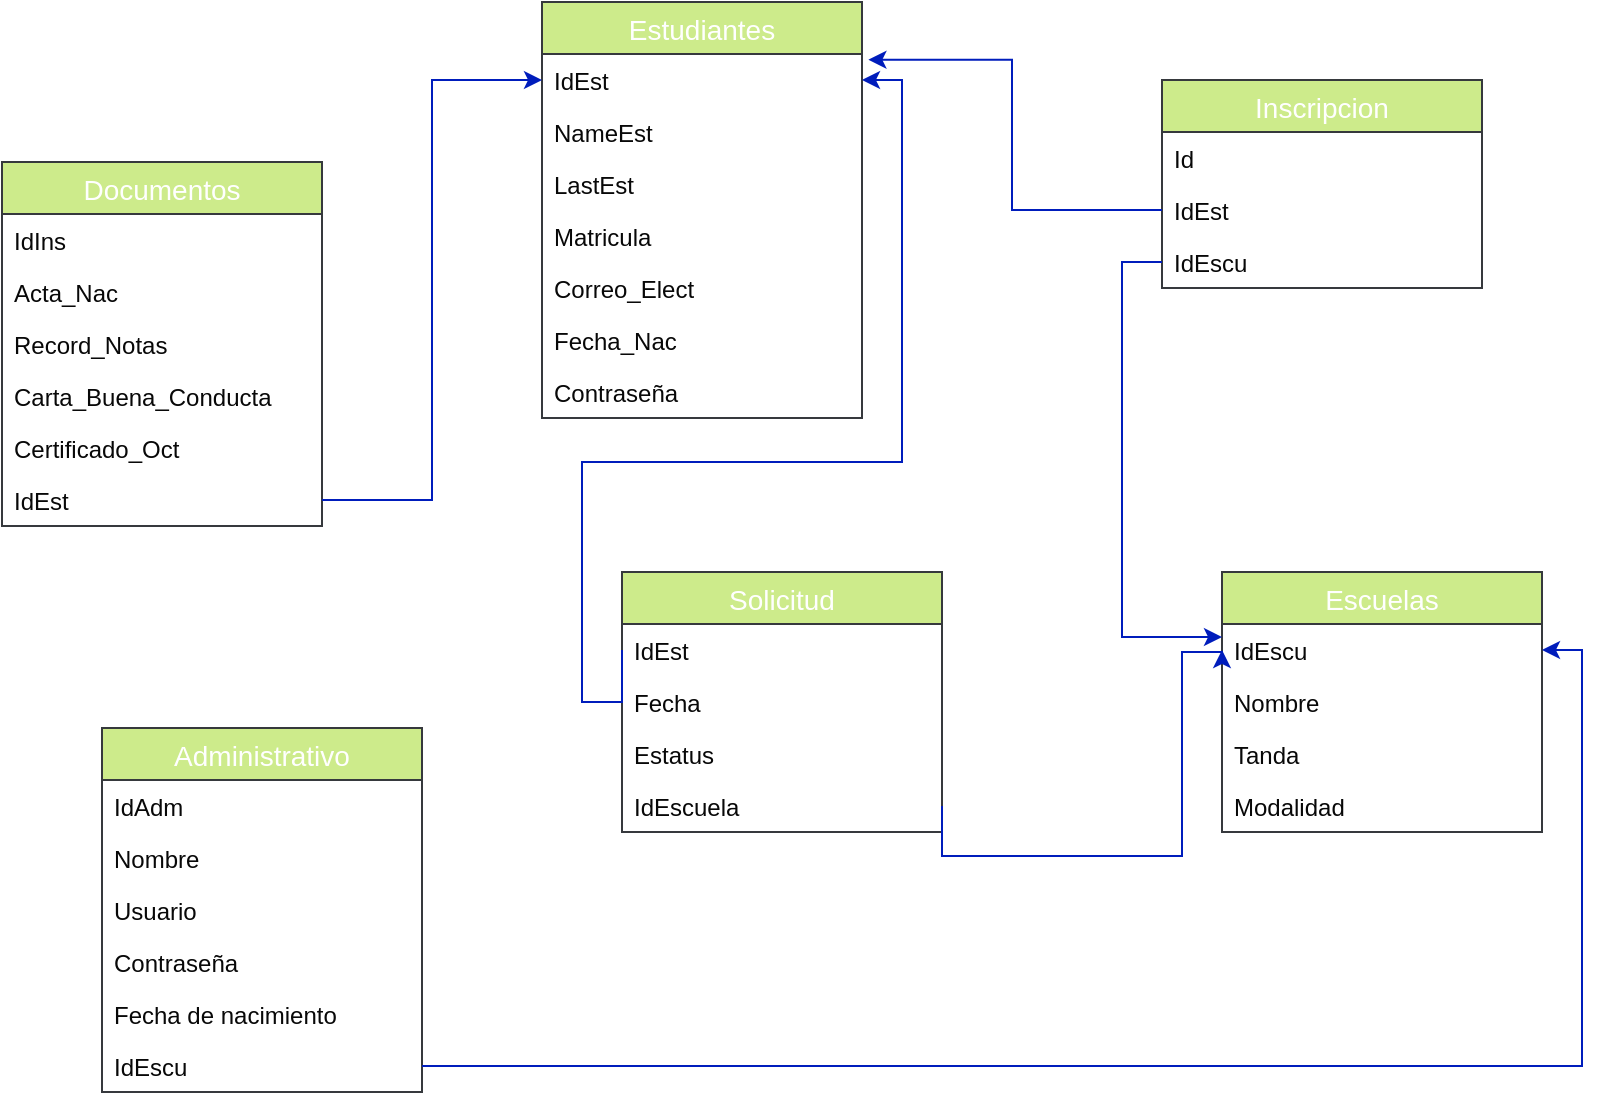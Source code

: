 <mxfile version="14.2.4" type="embed">
    <diagram id="1fxWAX3kiZkQ0nHTqvyn" name="Página-1">
        <mxGraphModel dx="1637" dy="433" grid="1" gridSize="10" guides="1" tooltips="1" connect="1" arrows="1" fold="1" page="1" pageScale="1" pageWidth="827" pageHeight="1169" math="0" shadow="0">
            <root>
                <mxCell id="0"/>
                <mxCell id="1" parent="0"/>
                <mxCell id="2" value="Escuelas" style="swimlane;fontStyle=0;childLayout=stackLayout;horizontal=1;startSize=26;horizontalStack=0;resizeParent=1;resizeParentMax=0;resizeLast=0;collapsible=1;marginBottom=0;swimlaneFillColor=#ffffff;align=center;fontSize=14;fillColor=#cdeb8b;strokeColor=#36393d;fontColor=#FFFFFF;" parent="1" vertex="1">
                    <mxGeometry x="-190" y="305" width="160" height="130" as="geometry"/>
                </mxCell>
                <mxCell id="3" value="IdEscu" style="text;spacingLeft=4;spacingRight=4;overflow=hidden;rotatable=0;points=[[0,0.5],[1,0.5]];portConstraint=eastwest;fontSize=12;fontColor=#080808;" parent="2" vertex="1">
                    <mxGeometry y="26" width="160" height="26" as="geometry"/>
                </mxCell>
                <mxCell id="4" value="Nombre" style="text;spacingLeft=4;spacingRight=4;overflow=hidden;rotatable=0;points=[[0,0.5],[1,0.5]];portConstraint=eastwest;fontSize=12;fontColor=#080808;" parent="2" vertex="1">
                    <mxGeometry y="52" width="160" height="26" as="geometry"/>
                </mxCell>
                <mxCell id="6" value="Tanda" style="text;spacingLeft=4;spacingRight=4;overflow=hidden;rotatable=0;points=[[0,0.5],[1,0.5]];portConstraint=eastwest;fontSize=12;fontColor=#080808;" parent="2" vertex="1">
                    <mxGeometry y="78" width="160" height="26" as="geometry"/>
                </mxCell>
                <mxCell id="7" value="Modalidad" style="text;spacingLeft=4;spacingRight=4;overflow=hidden;rotatable=0;points=[[0,0.5],[1,0.5]];portConstraint=eastwest;fontSize=12;fontColor=#080808;" parent="2" vertex="1">
                    <mxGeometry y="104" width="160" height="26" as="geometry"/>
                </mxCell>
                <mxCell id="8" value="Estudiantes" style="swimlane;fontStyle=0;childLayout=stackLayout;horizontal=1;startSize=26;horizontalStack=0;resizeParent=1;resizeParentMax=0;resizeLast=0;collapsible=1;marginBottom=0;swimlaneFillColor=#ffffff;align=center;fontSize=14;fillColor=#cdeb8b;strokeColor=#36393d;fontColor=#FFFFFF;" parent="1" vertex="1">
                    <mxGeometry x="-530" y="20" width="160" height="208" as="geometry">
                        <mxRectangle x="-530" y="20" width="110" height="26" as="alternateBounds"/>
                    </mxGeometry>
                </mxCell>
                <mxCell id="9" value="IdEst" style="text;spacingLeft=4;spacingRight=4;overflow=hidden;rotatable=0;points=[[0,0.5],[1,0.5]];portConstraint=eastwest;fontSize=12;fontColor=#080808;" parent="8" vertex="1">
                    <mxGeometry y="26" width="160" height="26" as="geometry"/>
                </mxCell>
                <mxCell id="10" value="NameEst" style="text;spacingLeft=4;spacingRight=4;overflow=hidden;rotatable=0;points=[[0,0.5],[1,0.5]];portConstraint=eastwest;fontSize=12;fontColor=#080808;" parent="8" vertex="1">
                    <mxGeometry y="52" width="160" height="26" as="geometry"/>
                </mxCell>
                <mxCell id="11" value="LastEst" style="text;spacingLeft=4;spacingRight=4;overflow=hidden;rotatable=0;points=[[0,0.5],[1,0.5]];portConstraint=eastwest;fontSize=12;fontColor=#080808;" parent="8" vertex="1">
                    <mxGeometry y="78" width="160" height="26" as="geometry"/>
                </mxCell>
                <mxCell id="12" value="Matricula" style="text;spacingLeft=4;spacingRight=4;overflow=hidden;rotatable=0;points=[[0,0.5],[1,0.5]];portConstraint=eastwest;fontSize=12;fontColor=#080808;" parent="8" vertex="1">
                    <mxGeometry y="104" width="160" height="26" as="geometry"/>
                </mxCell>
                <mxCell id="13" value="Correo_Elect" style="text;spacingLeft=4;spacingRight=4;overflow=hidden;rotatable=0;points=[[0,0.5],[1,0.5]];portConstraint=eastwest;fontSize=12;fontColor=#080808;" parent="8" vertex="1">
                    <mxGeometry y="130" width="160" height="26" as="geometry"/>
                </mxCell>
                <mxCell id="14" value="Fecha_Nac" style="text;spacingLeft=4;spacingRight=4;overflow=hidden;rotatable=0;points=[[0,0.5],[1,0.5]];portConstraint=eastwest;fontSize=12;fontColor=#080808;" parent="8" vertex="1">
                    <mxGeometry y="156" width="160" height="26" as="geometry"/>
                </mxCell>
                <mxCell id="15" value="Contraseña" style="text;spacingLeft=4;spacingRight=4;overflow=hidden;rotatable=0;points=[[0,0.5],[1,0.5]];portConstraint=eastwest;fontSize=12;fontColor=#080808;" parent="8" vertex="1">
                    <mxGeometry y="182" width="160" height="26" as="geometry"/>
                </mxCell>
                <mxCell id="17" value="Documentos" style="swimlane;fontStyle=0;childLayout=stackLayout;horizontal=1;startSize=26;horizontalStack=0;resizeParent=1;resizeParentMax=0;resizeLast=0;collapsible=1;marginBottom=0;swimlaneFillColor=#ffffff;align=center;fontSize=14;fillColor=#cdeb8b;strokeColor=#36393d;fontColor=#FFFFFF;" parent="1" vertex="1">
                    <mxGeometry x="-800" y="100" width="160" height="182" as="geometry">
                        <mxRectangle x="-800" y="100" width="110" height="26" as="alternateBounds"/>
                    </mxGeometry>
                </mxCell>
                <mxCell id="18" value="IdIns" style="text;spacingLeft=4;spacingRight=4;overflow=hidden;rotatable=0;points=[[0,0.5],[1,0.5]];portConstraint=eastwest;fontSize=12;fontColor=#080808;" parent="17" vertex="1">
                    <mxGeometry y="26" width="160" height="26" as="geometry"/>
                </mxCell>
                <mxCell id="19" value="Acta_Nac" style="text;spacingLeft=4;spacingRight=4;overflow=hidden;rotatable=0;points=[[0,0.5],[1,0.5]];portConstraint=eastwest;fontSize=12;fontColor=#080808;" parent="17" vertex="1">
                    <mxGeometry y="52" width="160" height="26" as="geometry"/>
                </mxCell>
                <mxCell id="20" value="Record_Notas" style="text;spacingLeft=4;spacingRight=4;overflow=hidden;rotatable=0;points=[[0,0.5],[1,0.5]];portConstraint=eastwest;fontSize=12;fontColor=#080808;" parent="17" vertex="1">
                    <mxGeometry y="78" width="160" height="26" as="geometry"/>
                </mxCell>
                <mxCell id="21" value="Carta_Buena_Conducta" style="text;spacingLeft=4;spacingRight=4;overflow=hidden;rotatable=0;points=[[0,0.5],[1,0.5]];portConstraint=eastwest;fontSize=12;fontColor=#080808;" parent="17" vertex="1">
                    <mxGeometry y="104" width="160" height="26" as="geometry"/>
                </mxCell>
                <mxCell id="22" value="Certificado_Oct" style="text;spacingLeft=4;spacingRight=4;overflow=hidden;rotatable=0;points=[[0,0.5],[1,0.5]];portConstraint=eastwest;fontSize=12;fontColor=#080808;" parent="17" vertex="1">
                    <mxGeometry y="130" width="160" height="26" as="geometry"/>
                </mxCell>
                <mxCell id="23" value="IdEst" style="text;spacingLeft=4;spacingRight=4;overflow=hidden;rotatable=0;points=[[0,0.5],[1,0.5]];portConstraint=eastwest;fontSize=12;fontColor=#080808;" parent="17" vertex="1">
                    <mxGeometry y="156" width="160" height="26" as="geometry"/>
                </mxCell>
                <mxCell id="24" value="Administrativo" style="swimlane;fontStyle=0;childLayout=stackLayout;horizontal=1;startSize=26;horizontalStack=0;resizeParent=1;resizeParentMax=0;resizeLast=0;collapsible=1;marginBottom=0;swimlaneFillColor=#ffffff;align=center;fontSize=14;fillColor=#cdeb8b;strokeColor=#36393d;fontColor=#FFFFFF;" parent="1" vertex="1">
                    <mxGeometry x="-750" y="383" width="160" height="182" as="geometry"/>
                </mxCell>
                <mxCell id="25" value="IdAdm" style="text;spacingLeft=4;spacingRight=4;overflow=hidden;rotatable=0;points=[[0,0.5],[1,0.5]];portConstraint=eastwest;fontSize=12;fontColor=#080808;" parent="24" vertex="1">
                    <mxGeometry y="26" width="160" height="26" as="geometry"/>
                </mxCell>
                <mxCell id="26" value="Nombre" style="text;spacingLeft=4;spacingRight=4;overflow=hidden;rotatable=0;points=[[0,0.5],[1,0.5]];portConstraint=eastwest;fontSize=12;fontColor=#080808;" parent="24" vertex="1">
                    <mxGeometry y="52" width="160" height="26" as="geometry"/>
                </mxCell>
                <mxCell id="27" value="Usuario" style="text;spacingLeft=4;spacingRight=4;overflow=hidden;rotatable=0;points=[[0,0.5],[1,0.5]];portConstraint=eastwest;fontSize=12;fontColor=#080808;" parent="24" vertex="1">
                    <mxGeometry y="78" width="160" height="26" as="geometry"/>
                </mxCell>
                <mxCell id="28" value="Contraseña" style="text;spacingLeft=4;spacingRight=4;overflow=hidden;rotatable=0;points=[[0,0.5],[1,0.5]];portConstraint=eastwest;fontSize=12;fontColor=#080808;" parent="24" vertex="1">
                    <mxGeometry y="104" width="160" height="26" as="geometry"/>
                </mxCell>
                <mxCell id="29" value="Fecha de nacimiento" style="text;spacingLeft=4;spacingRight=4;overflow=hidden;rotatable=0;points=[[0,0.5],[1,0.5]];portConstraint=eastwest;fontSize=12;fontColor=#080808;" parent="24" vertex="1">
                    <mxGeometry y="130" width="160" height="26" as="geometry"/>
                </mxCell>
                <mxCell id="30" value="IdEscu" style="text;spacingLeft=4;spacingRight=4;overflow=hidden;rotatable=0;points=[[0,0.5],[1,0.5]];portConstraint=eastwest;fontSize=12;fontColor=#080808;" parent="24" vertex="1">
                    <mxGeometry y="156" width="160" height="26" as="geometry"/>
                </mxCell>
                <mxCell id="31" style="edgeStyle=orthogonalEdgeStyle;rounded=0;orthogonalLoop=1;jettySize=auto;html=1;exitX=1;exitY=0.5;exitDx=0;exitDy=0;entryX=0;entryY=0.5;entryDx=0;entryDy=0;fontColor=#080808;fillColor=#0050ef;strokeColor=#001DBC;" parent="1" source="23" target="9" edge="1">
                    <mxGeometry relative="1" as="geometry"/>
                </mxCell>
                <mxCell id="33" style="edgeStyle=orthogonalEdgeStyle;rounded=0;orthogonalLoop=1;jettySize=auto;html=1;exitX=1;exitY=0.5;exitDx=0;exitDy=0;entryX=1;entryY=0.5;entryDx=0;entryDy=0;fontColor=#080808;fillColor=#0050ef;strokeColor=#001DBC;" parent="1" source="30" target="3" edge="1">
                    <mxGeometry relative="1" as="geometry"/>
                </mxCell>
                <mxCell id="34" value="Solicitud" style="swimlane;fontStyle=0;childLayout=stackLayout;horizontal=1;startSize=26;horizontalStack=0;resizeParent=1;resizeParentMax=0;resizeLast=0;collapsible=1;marginBottom=0;swimlaneFillColor=#ffffff;align=center;fontSize=14;fillColor=#cdeb8b;strokeColor=#36393d;fontColor=#FFFFFF;" parent="1" vertex="1">
                    <mxGeometry x="-490" y="305" width="160" height="130" as="geometry"/>
                </mxCell>
                <mxCell id="37" value="IdEst" style="text;spacingLeft=4;spacingRight=4;overflow=hidden;rotatable=0;points=[[0,0.5],[1,0.5]];portConstraint=eastwest;fontSize=12;fontColor=#080808;" parent="34" vertex="1">
                    <mxGeometry y="26" width="160" height="26" as="geometry"/>
                </mxCell>
                <mxCell id="39" value="Fecha" style="text;spacingLeft=4;spacingRight=4;overflow=hidden;rotatable=0;points=[[0,0.5],[1,0.5]];portConstraint=eastwest;fontSize=12;fontColor=#080808;" parent="34" vertex="1">
                    <mxGeometry y="52" width="160" height="26" as="geometry"/>
                </mxCell>
                <mxCell id="40" value="Estatus" style="text;spacingLeft=4;spacingRight=4;overflow=hidden;rotatable=0;points=[[0,0.5],[1,0.5]];portConstraint=eastwest;fontSize=12;fontColor=#080808;" parent="34" vertex="1">
                    <mxGeometry y="78" width="160" height="26" as="geometry"/>
                </mxCell>
                <mxCell id="36" value="IdEscuela" style="text;spacingLeft=4;spacingRight=4;overflow=hidden;rotatable=0;points=[[0,0.5],[1,0.5]];portConstraint=eastwest;fontSize=12;fontColor=#080808;" parent="34" vertex="1">
                    <mxGeometry y="104" width="160" height="26" as="geometry"/>
                </mxCell>
                <mxCell id="41" style="edgeStyle=orthogonalEdgeStyle;rounded=0;orthogonalLoop=1;jettySize=auto;html=1;exitX=1;exitY=0.5;exitDx=0;exitDy=0;entryX=0;entryY=0.5;entryDx=0;entryDy=0;fontColor=#080808;fillColor=#0050ef;strokeColor=#001DBC;" parent="1" source="36" target="3" edge="1">
                    <mxGeometry relative="1" as="geometry">
                        <Array as="points">
                            <mxPoint x="-210" y="447"/>
                            <mxPoint x="-210" y="345"/>
                        </Array>
                    </mxGeometry>
                </mxCell>
                <mxCell id="44" style="edgeStyle=orthogonalEdgeStyle;rounded=0;orthogonalLoop=1;jettySize=auto;html=1;exitX=0;exitY=0.5;exitDx=0;exitDy=0;entryX=1;entryY=0.5;entryDx=0;entryDy=0;fontColor=#080808;fillColor=#0050ef;strokeColor=#001DBC;" parent="1" source="37" target="9" edge="1">
                    <mxGeometry relative="1" as="geometry">
                        <Array as="points">
                            <mxPoint x="-510" y="370"/>
                            <mxPoint x="-510" y="250"/>
                            <mxPoint x="-350" y="250"/>
                            <mxPoint x="-350" y="59"/>
                        </Array>
                    </mxGeometry>
                </mxCell>
                <mxCell id="45" value="Inscripcion" style="swimlane;fontStyle=0;childLayout=stackLayout;horizontal=1;startSize=26;horizontalStack=0;resizeParent=1;resizeParentMax=0;resizeLast=0;collapsible=1;marginBottom=0;swimlaneFillColor=#ffffff;align=center;fontSize=14;fillColor=#cdeb8b;strokeColor=#36393d;fontColor=#FFFFFF;" parent="1" vertex="1">
                    <mxGeometry x="-220" y="59" width="160" height="104" as="geometry"/>
                </mxCell>
                <mxCell id="46" value="Id" style="text;spacingLeft=4;spacingRight=4;overflow=hidden;rotatable=0;points=[[0,0.5],[1,0.5]];portConstraint=eastwest;fontSize=12;fontColor=#080808;" parent="45" vertex="1">
                    <mxGeometry y="26" width="160" height="26" as="geometry"/>
                </mxCell>
                <mxCell id="47" value="IdEst" style="text;spacingLeft=4;spacingRight=4;overflow=hidden;rotatable=0;points=[[0,0.5],[1,0.5]];portConstraint=eastwest;fontSize=12;fontColor=#080808;" parent="45" vertex="1">
                    <mxGeometry y="52" width="160" height="26" as="geometry"/>
                </mxCell>
                <mxCell id="48" value="IdEscu" style="text;spacingLeft=4;spacingRight=4;overflow=hidden;rotatable=0;points=[[0,0.5],[1,0.5]];portConstraint=eastwest;fontSize=12;fontColor=#080808;" parent="45" vertex="1">
                    <mxGeometry y="78" width="160" height="26" as="geometry"/>
                </mxCell>
                <mxCell id="49" style="edgeStyle=orthogonalEdgeStyle;rounded=0;orthogonalLoop=1;jettySize=auto;html=1;exitX=0;exitY=0.5;exitDx=0;exitDy=0;entryX=0;entryY=0.25;entryDx=0;entryDy=0;fontColor=#080808;fillColor=#0050ef;strokeColor=#001DBC;" parent="1" source="48" target="2" edge="1">
                    <mxGeometry relative="1" as="geometry"/>
                </mxCell>
                <mxCell id="50" style="edgeStyle=orthogonalEdgeStyle;rounded=0;orthogonalLoop=1;jettySize=auto;html=1;exitX=0;exitY=0.5;exitDx=0;exitDy=0;entryX=1.02;entryY=0.11;entryDx=0;entryDy=0;entryPerimeter=0;fontColor=#080808;fillColor=#0050ef;strokeColor=#001DBC;" parent="1" source="47" target="9" edge="1">
                    <mxGeometry relative="1" as="geometry"/>
                </mxCell>
            </root>
        </mxGraphModel>
    </diagram>
</mxfile>